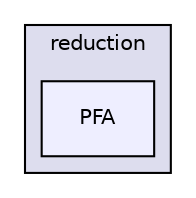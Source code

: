 digraph "src/thermophysicalModels/chemistryModel/chemistryModel/TDACChemistryModel/reduction/PFA" {
  bgcolor=transparent;
  compound=true
  node [ fontsize="10", fontname="Helvetica"];
  edge [ labelfontsize="10", labelfontname="Helvetica"];
  subgraph clusterdir_11a35c86249c89795f10656fe50614a9 {
    graph [ bgcolor="#ddddee", pencolor="black", label="reduction" fontname="Helvetica", fontsize="10", URL="dir_11a35c86249c89795f10656fe50614a9.html"]
  dir_a9b7567fa022aa8b1524a7423f077a74 [shape=box, label="PFA", style="filled", fillcolor="#eeeeff", pencolor="black", URL="dir_a9b7567fa022aa8b1524a7423f077a74.html"];
  }
}
